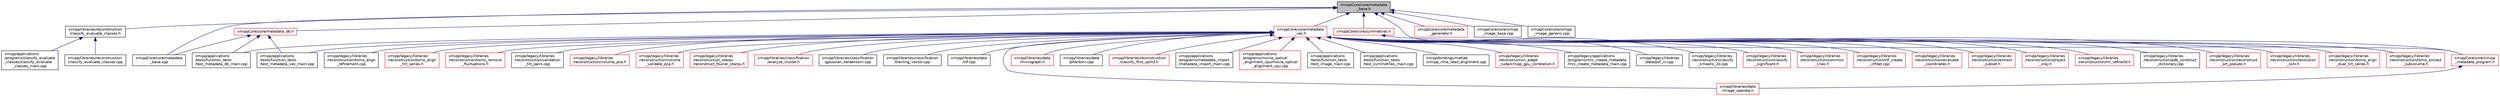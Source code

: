 digraph "xmippCore/core/metadata_base.h"
{
  edge [fontname="Helvetica",fontsize="10",labelfontname="Helvetica",labelfontsize="10"];
  node [fontname="Helvetica",fontsize="10",shape=record];
  Node27 [label="xmippCore/core/metadata\l_base.h",height=0.2,width=0.4,color="black", fillcolor="grey75", style="filled", fontcolor="black"];
  Node27 -> Node28 [dir="back",color="midnightblue",fontsize="10",style="solid",fontname="Helvetica"];
  Node28 [label="xmipp/libraries/reconstruction\l/classify_evaluate_classes.h",height=0.2,width=0.4,color="black", fillcolor="white", style="filled",URL="$classify__evaluate__classes_8h.html"];
  Node28 -> Node29 [dir="back",color="midnightblue",fontsize="10",style="solid",fontname="Helvetica"];
  Node29 [label="xmipp/applications\l/programs/classify_evaluate\l_classes/classify_evaluate\l_classes_main.cpp",height=0.2,width=0.4,color="black", fillcolor="white", style="filled",URL="$classify__evaluate__classes__main_8cpp.html"];
  Node28 -> Node30 [dir="back",color="midnightblue",fontsize="10",style="solid",fontname="Helvetica"];
  Node30 [label="xmipp/libraries/reconstruction\l/classify_evaluate_classes.cpp",height=0.2,width=0.4,color="black", fillcolor="white", style="filled",URL="$classify__evaluate__classes_8cpp.html"];
  Node27 -> Node31 [dir="back",color="midnightblue",fontsize="10",style="solid",fontname="Helvetica"];
  Node31 [label="xmippCore/core/metadata\l_vec.h",height=0.2,width=0.4,color="red", fillcolor="white", style="filled",URL="$metadata__vec_8h.html"];
  Node31 -> Node32 [dir="back",color="midnightblue",fontsize="10",style="solid",fontname="Helvetica"];
  Node32 [label="xmipp/libraries/reconstruction\l/classify_first_split3.h",height=0.2,width=0.4,color="red", fillcolor="white", style="filled",URL="$classify__first__split3_8h.html"];
  Node31 -> Node35 [dir="back",color="midnightblue",fontsize="10",style="solid",fontname="Helvetica"];
  Node35 [label="xmipp/applications\l/programs/metadata_import\l/metadata_import_main.cpp",height=0.2,width=0.4,color="black", fillcolor="white", style="filled",URL="$metadata__import__main_8cpp.html"];
  Node31 -> Node36 [dir="back",color="midnightblue",fontsize="10",style="solid",fontname="Helvetica"];
  Node36 [label="xmipp/applications\l/programs/movie_optical\l_alignment_cpu/movie_optical\l_alignment_cpu.cpp",height=0.2,width=0.4,color="red", fillcolor="white", style="filled",URL="$movie__optical__alignment__cpu_8cpp.html"];
  Node31 -> Node38 [dir="back",color="midnightblue",fontsize="10",style="solid",fontname="Helvetica"];
  Node38 [label="xmipp/applications\l/tests/function_tests\l/test_image_main.cpp",height=0.2,width=0.4,color="black", fillcolor="white", style="filled",URL="$test__image__main_8cpp.html"];
  Node31 -> Node39 [dir="back",color="midnightblue",fontsize="10",style="solid",fontname="Helvetica"];
  Node39 [label="xmipp/applications\l/tests/function_tests\l/test_metadata_db_main.cpp",height=0.2,width=0.4,color="black", fillcolor="white", style="filled",URL="$test__metadata__db__main_8cpp.html"];
  Node31 -> Node40 [dir="back",color="midnightblue",fontsize="10",style="solid",fontname="Helvetica"];
  Node40 [label="xmipp/applications\l/tests/function_tests\l/test_metadata_vec_main.cpp",height=0.2,width=0.4,color="black", fillcolor="white", style="filled",URL="$test__metadata__vec__main_8cpp.html"];
  Node31 -> Node41 [dir="back",color="midnightblue",fontsize="10",style="solid",fontname="Helvetica"];
  Node41 [label="xmipp/applications\l/tests/function_tests\l/test_symmetries_main.cpp",height=0.2,width=0.4,color="black", fillcolor="white", style="filled",URL="$test__symmetries__main_8cpp.html"];
  Node31 -> Node42 [dir="back",color="midnightblue",fontsize="10",style="solid",fontname="Helvetica"];
  Node42 [label="xmipp/bindings/matlab\l/xmipp_nma_read_alignment.cpp",height=0.2,width=0.4,color="black", fillcolor="white", style="filled",URL="$xmipp__nma__read__alignment_8cpp.html"];
  Node31 -> Node43 [dir="back",color="midnightblue",fontsize="10",style="solid",fontname="Helvetica"];
  Node43 [label="xmipp/legacy/libraries\l/reconstruction_adapt\l_cuda/xmipp_gpu_correlation.h",height=0.2,width=0.4,color="red", fillcolor="white", style="filled",URL="$xmipp__gpu__correlation_8h.html"];
  Node31 -> Node46 [dir="back",color="midnightblue",fontsize="10",style="solid",fontname="Helvetica"];
  Node46 [label="xmipp/legacy/applications\l/programs/mrc_create_metadata\l/mrc_create_metadata_main.cpp",height=0.2,width=0.4,color="black", fillcolor="white", style="filled",URL="$mrc__create__metadata__main_8cpp.html"];
  Node31 -> Node47 [dir="back",color="midnightblue",fontsize="10",style="solid",fontname="Helvetica"];
  Node47 [label="xmipp/legacy/libraries\l/data/psf_xr.cpp",height=0.2,width=0.4,color="black", fillcolor="white", style="filled",URL="$psf__xr_8cpp.html"];
  Node31 -> Node48 [dir="back",color="midnightblue",fontsize="10",style="solid",fontname="Helvetica"];
  Node48 [label="xmipp/legacy/libraries\l/reconstruction/classify\l_kmeans_2d.cpp",height=0.2,width=0.4,color="black", fillcolor="white", style="filled",URL="$classify__kmeans__2d_8cpp.html"];
  Node31 -> Node49 [dir="back",color="midnightblue",fontsize="10",style="solid",fontname="Helvetica"];
  Node49 [label="xmipp/legacy/libraries\l/reconstruction/classify\l_significant.h",height=0.2,width=0.4,color="red", fillcolor="white", style="filled",URL="$classify__significant_8h.html"];
  Node31 -> Node52 [dir="back",color="midnightblue",fontsize="10",style="solid",fontname="Helvetica"];
  Node52 [label="xmipp/legacy/libraries\l/reconstruction/common\l_lines.h",height=0.2,width=0.4,color="red", fillcolor="white", style="filled",URL="$common__lines_8h.html"];
  Node31 -> Node55 [dir="back",color="midnightblue",fontsize="10",style="solid",fontname="Helvetica"];
  Node55 [label="xmipp/legacy/libraries\l/reconstruction/ctf_create\l_ctfdat.cpp",height=0.2,width=0.4,color="red", fillcolor="white", style="filled",URL="$ctf__create__ctfdat_8cpp.html"];
  Node31 -> Node57 [dir="back",color="midnightblue",fontsize="10",style="solid",fontname="Helvetica"];
  Node57 [label="xmipp/legacy/libraries\l/reconstruction/evaluate\l_coordinates.h",height=0.2,width=0.4,color="red", fillcolor="white", style="filled",URL="$evaluate__coordinates_8h.html"];
  Node31 -> Node60 [dir="back",color="midnightblue",fontsize="10",style="solid",fontname="Helvetica"];
  Node60 [label="xmipp/legacy/libraries\l/reconstruction/extract\l_subset.h",height=0.2,width=0.4,color="red", fillcolor="white", style="filled",URL="$extract__subset_8h.html"];
  Node31 -> Node64 [dir="back",color="midnightblue",fontsize="10",style="solid",fontname="Helvetica"];
  Node64 [label="xmipp/legacy/libraries\l/reconstruction/project\l_xray.h",height=0.2,width=0.4,color="red", fillcolor="white", style="filled",URL="$project__xray_8h.html"];
  Node31 -> Node76 [dir="back",color="midnightblue",fontsize="10",style="solid",fontname="Helvetica"];
  Node76 [label="xmipp/legacy/libraries\l/reconstruction/ml_refine3d.h",height=0.2,width=0.4,color="red", fillcolor="white", style="filled",URL="$ml__refine3d_8h.html"];
  Node31 -> Node80 [dir="back",color="midnightblue",fontsize="10",style="solid",fontname="Helvetica"];
  Node80 [label="xmipp/legacy/libraries\l/reconstruction/pdb_construct\l_dictionary.cpp",height=0.2,width=0.4,color="black", fillcolor="white", style="filled",URL="$pdb__construct__dictionary_8cpp.html"];
  Node31 -> Node81 [dir="back",color="midnightblue",fontsize="10",style="solid",fontname="Helvetica"];
  Node81 [label="xmipp/legacy/libraries\l/reconstruction/reconstruct\l_art_pseudo.h",height=0.2,width=0.4,color="red", fillcolor="white", style="filled",URL="$reconstruct__art__pseudo_8h.html"];
  Node31 -> Node84 [dir="back",color="midnightblue",fontsize="10",style="solid",fontname="Helvetica"];
  Node84 [label="xmipp/legacy/libraries\l/reconstruction/resolution\l_ssnr.h",height=0.2,width=0.4,color="red", fillcolor="white", style="filled",URL="$resolution__ssnr_8h.html"];
  Node31 -> Node87 [dir="back",color="midnightblue",fontsize="10",style="solid",fontname="Helvetica"];
  Node87 [label="xmipp/legacy/libraries\l/reconstruction/tomo_align\l_dual_tilt_series.h",height=0.2,width=0.4,color="red", fillcolor="white", style="filled",URL="$tomo__align__dual__tilt__series_8h.html"];
  Node31 -> Node90 [dir="back",color="midnightblue",fontsize="10",style="solid",fontname="Helvetica"];
  Node90 [label="xmipp/legacy/libraries\l/reconstruction/tomo_align\l_refinement.cpp",height=0.2,width=0.4,color="black", fillcolor="white", style="filled",URL="$tomo__align__refinement_8cpp.html"];
  Node31 -> Node91 [dir="back",color="midnightblue",fontsize="10",style="solid",fontname="Helvetica"];
  Node91 [label="xmipp/legacy/libraries\l/reconstruction/tomo_align\l_tilt_series.h",height=0.2,width=0.4,color="red", fillcolor="white", style="filled",URL="$tomo__align__tilt__series_8h.html"];
  Node31 -> Node94 [dir="back",color="midnightblue",fontsize="10",style="solid",fontname="Helvetica"];
  Node94 [label="xmipp/legacy/libraries\l/reconstruction/tomo_extract\l_subvolume.h",height=0.2,width=0.4,color="red", fillcolor="white", style="filled",URL="$tomo__extract__subvolume_8h.html"];
  Node31 -> Node98 [dir="back",color="midnightblue",fontsize="10",style="solid",fontname="Helvetica"];
  Node98 [label="xmipp/legacy/libraries\l/reconstruction/tomo_remove\l_fluctuations.h",height=0.2,width=0.4,color="red", fillcolor="white", style="filled",URL="$tomo__remove__fluctuations_8h.html"];
  Node31 -> Node101 [dir="back",color="midnightblue",fontsize="10",style="solid",fontname="Helvetica"];
  Node101 [label="xmipp/legacy/libraries\l/reconstruction/validation\l_tilt_pairs.cpp",height=0.2,width=0.4,color="black", fillcolor="white", style="filled",URL="$validation__tilt__pairs_8cpp.html"];
  Node31 -> Node102 [dir="back",color="midnightblue",fontsize="10",style="solid",fontname="Helvetica"];
  Node102 [label="xmipp/legacy/libraries\l/reconstruction/volume_pca.h",height=0.2,width=0.4,color="red", fillcolor="white", style="filled",URL="$volume__pca_8h.html"];
  Node31 -> Node105 [dir="back",color="midnightblue",fontsize="10",style="solid",fontname="Helvetica"];
  Node105 [label="xmipp/legacy/libraries\l/reconstruction/volume\l_validate_pca.h",height=0.2,width=0.4,color="red", fillcolor="white", style="filled",URL="$volume__validate__pca_8h.html"];
  Node31 -> Node108 [dir="back",color="midnightblue",fontsize="10",style="solid",fontname="Helvetica"];
  Node108 [label="xmipp/legacy/libraries\l/reconstruction_starpu\l/reconstruct_fourier_starpu.h",height=0.2,width=0.4,color="red", fillcolor="white", style="filled",URL="$reconstruct__fourier__starpu_8h.html"];
  Node31 -> Node114 [dir="back",color="midnightblue",fontsize="10",style="solid",fontname="Helvetica"];
  Node114 [label="xmipp/libraries/classification\l/analyze_cluster.h",height=0.2,width=0.4,color="red", fillcolor="white", style="filled",URL="$analyze__cluster_8h.html"];
  Node31 -> Node120 [dir="back",color="midnightblue",fontsize="10",style="solid",fontname="Helvetica"];
  Node120 [label="xmipp/libraries/classification\l/gaussian_kerdensom.cpp",height=0.2,width=0.4,color="black", fillcolor="white", style="filled",URL="$gaussian__kerdensom_8cpp.html"];
  Node31 -> Node121 [dir="back",color="midnightblue",fontsize="10",style="solid",fontname="Helvetica"];
  Node121 [label="xmipp/libraries/classification\l/training_vector.cpp",height=0.2,width=0.4,color="black", fillcolor="white", style="filled",URL="$training__vector_8cpp.html"];
  Node31 -> Node122 [dir="back",color="midnightblue",fontsize="10",style="solid",fontname="Helvetica"];
  Node122 [label="xmipp/libraries/data\l/ctf.cpp",height=0.2,width=0.4,color="black", fillcolor="white", style="filled",URL="$ctf_8cpp.html"];
  Node31 -> Node123 [dir="back",color="midnightblue",fontsize="10",style="solid",fontname="Helvetica"];
  Node123 [label="xmipp/libraries/data\l/image_operate.h",height=0.2,width=0.4,color="red", fillcolor="white", style="filled",URL="$image__operate_8h.html"];
  Node31 -> Node129 [dir="back",color="midnightblue",fontsize="10",style="solid",fontname="Helvetica"];
  Node129 [label="xmipp/libraries/data\l/micrograph.h",height=0.2,width=0.4,color="red", fillcolor="white", style="filled",URL="$micrograph_8h.html"];
  Node31 -> Node148 [dir="back",color="midnightblue",fontsize="10",style="solid",fontname="Helvetica"];
  Node148 [label="xmipp/libraries/data\l/phantom.cpp",height=0.2,width=0.4,color="black", fillcolor="white", style="filled",URL="$phantom_8cpp.html"];
  Node31 -> Node489 [dir="back",color="midnightblue",fontsize="10",style="solid",fontname="Helvetica"];
  Node489 [label="xmippCore/core/xmipp\l_metadata_program.h",height=0.2,width=0.4,color="red", fillcolor="white", style="filled",URL="$xmipp__metadata__program_8h.html"];
  Node489 -> Node123 [dir="back",color="midnightblue",fontsize="10",style="solid",fontname="Helvetica"];
  Node27 -> Node650 [dir="back",color="midnightblue",fontsize="10",style="solid",fontname="Helvetica"];
  Node650 [label="xmippCore/core/metadata_db.h",height=0.2,width=0.4,color="red", fillcolor="white", style="filled",URL="$metadata__db_8h.html"];
  Node650 -> Node39 [dir="back",color="midnightblue",fontsize="10",style="solid",fontname="Helvetica"];
  Node650 -> Node40 [dir="back",color="midnightblue",fontsize="10",style="solid",fontname="Helvetica"];
  Node650 -> Node712 [dir="back",color="midnightblue",fontsize="10",style="solid",fontname="Helvetica"];
  Node712 [label="xmippCore/core/metadata\l_base.cpp",height=0.2,width=0.4,color="black", fillcolor="white", style="filled",URL="$metadata__base_8cpp.html"];
  Node27 -> Node715 [dir="back",color="midnightblue",fontsize="10",style="solid",fontname="Helvetica"];
  Node715 [label="xmippCore/core/symmetries.h",height=0.2,width=0.4,color="red", fillcolor="white", style="filled",URL="$ore_2core_2symmetries_8h.html"];
  Node715 -> Node94 [dir="back",color="midnightblue",fontsize="10",style="solid",fontname="Helvetica"];
  Node27 -> Node712 [dir="back",color="midnightblue",fontsize="10",style="solid",fontname="Helvetica"];
  Node27 -> Node728 [dir="back",color="midnightblue",fontsize="10",style="solid",fontname="Helvetica"];
  Node728 [label="xmippCore/core/metadata\l_generator.h",height=0.2,width=0.4,color="red", fillcolor="white", style="filled",URL="$metadata__generator_8h.html"];
  Node27 -> Node730 [dir="back",color="midnightblue",fontsize="10",style="solid",fontname="Helvetica"];
  Node730 [label="xmippCore/core/xmipp\l_image_base.cpp",height=0.2,width=0.4,color="black", fillcolor="white", style="filled",URL="$xmipp__image__base_8cpp.html"];
  Node27 -> Node731 [dir="back",color="midnightblue",fontsize="10",style="solid",fontname="Helvetica"];
  Node731 [label="xmippCore/core/xmipp\l_image_generic.cpp",height=0.2,width=0.4,color="black", fillcolor="white", style="filled",URL="$xmipp__image__generic_8cpp.html"];
  Node27 -> Node489 [dir="back",color="midnightblue",fontsize="10",style="solid",fontname="Helvetica"];
}
